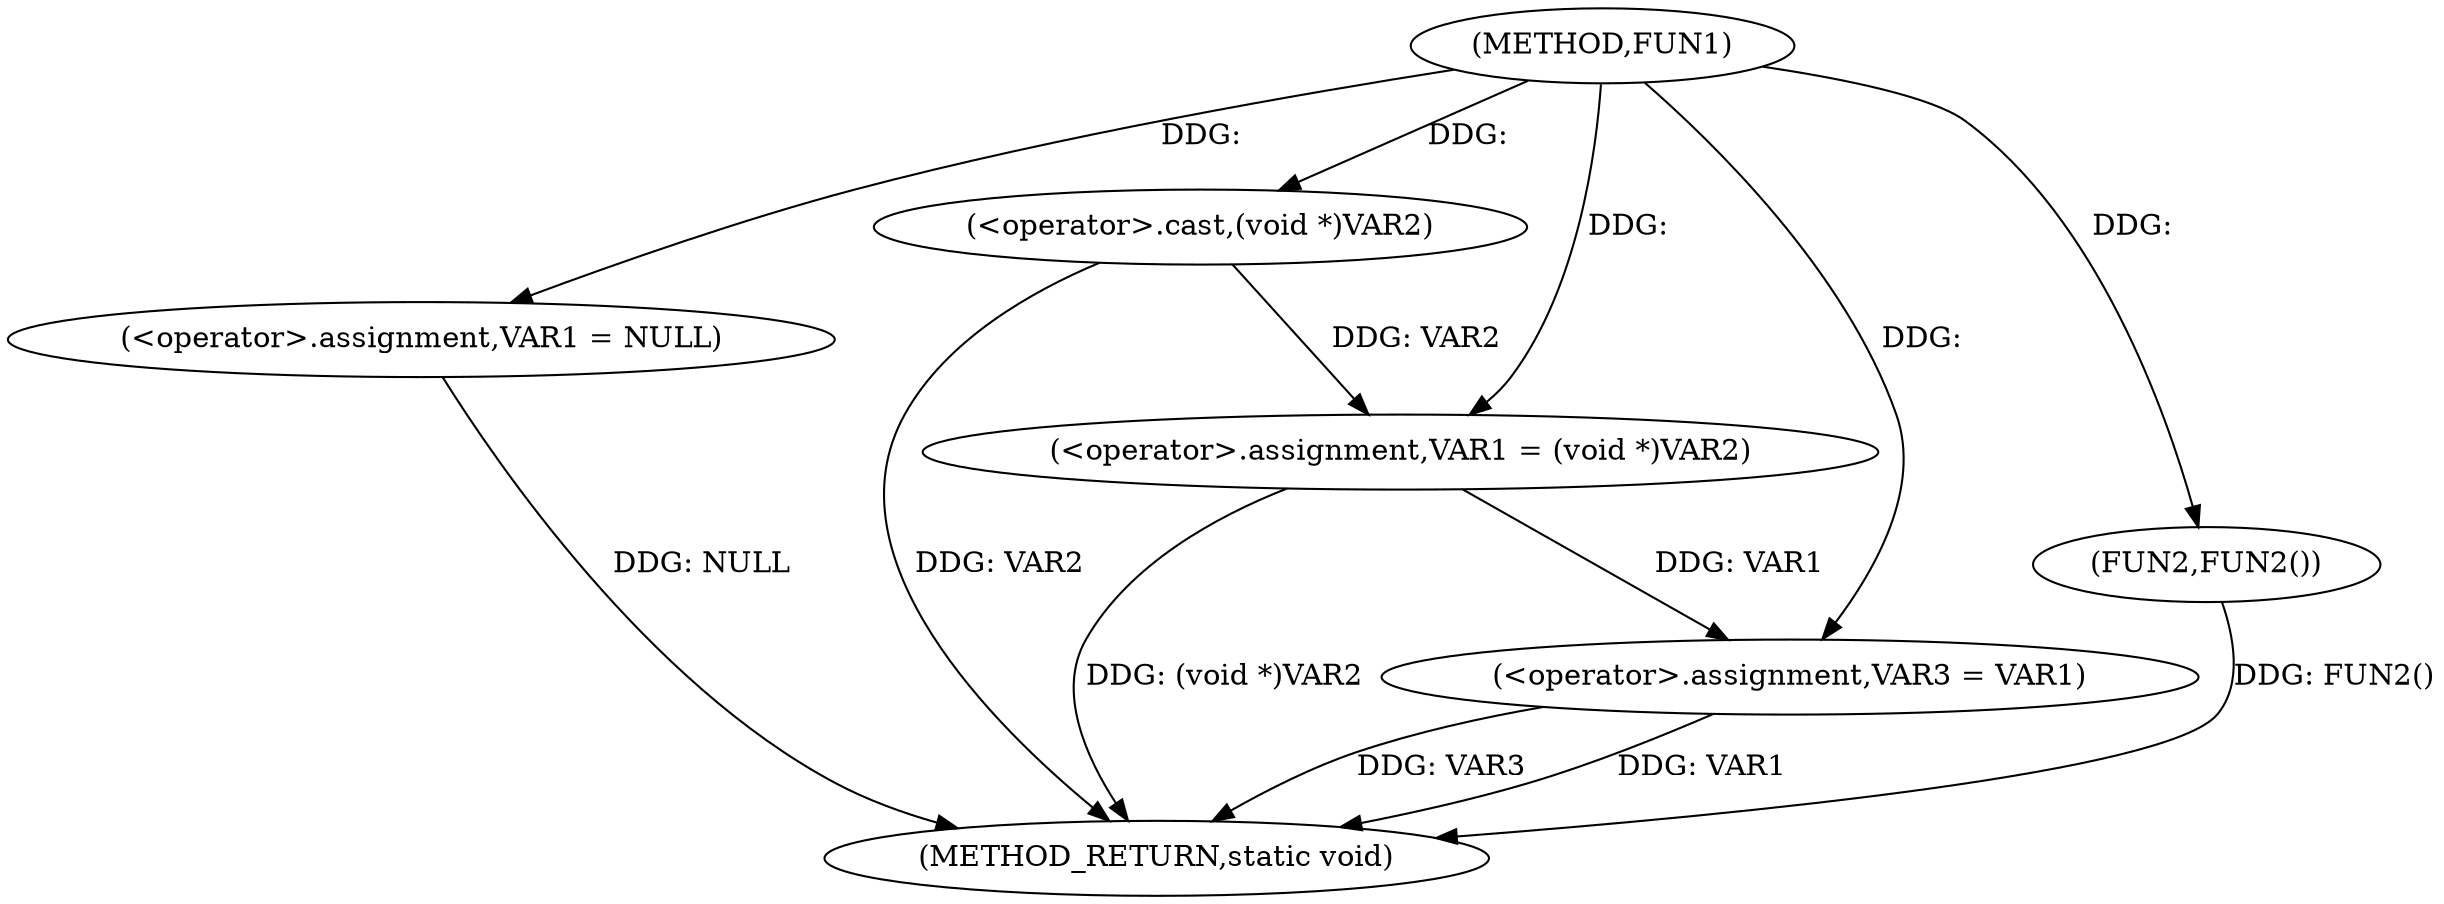 digraph FUN1 {  
"1000100" [label = "(METHOD,FUN1)" ]
"1000115" [label = "(METHOD_RETURN,static void)" ]
"1000103" [label = "(<operator>.assignment,VAR1 = NULL)" ]
"1000106" [label = "(<operator>.assignment,VAR1 = (void *)VAR2)" ]
"1000108" [label = "(<operator>.cast,(void *)VAR2)" ]
"1000111" [label = "(<operator>.assignment,VAR3 = VAR1)" ]
"1000114" [label = "(FUN2,FUN2())" ]
  "1000106" -> "1000115"  [ label = "DDG: (void *)VAR2"] 
  "1000103" -> "1000115"  [ label = "DDG: NULL"] 
  "1000114" -> "1000115"  [ label = "DDG: FUN2()"] 
  "1000111" -> "1000115"  [ label = "DDG: VAR3"] 
  "1000111" -> "1000115"  [ label = "DDG: VAR1"] 
  "1000108" -> "1000115"  [ label = "DDG: VAR2"] 
  "1000100" -> "1000103"  [ label = "DDG: "] 
  "1000108" -> "1000106"  [ label = "DDG: VAR2"] 
  "1000100" -> "1000106"  [ label = "DDG: "] 
  "1000100" -> "1000108"  [ label = "DDG: "] 
  "1000106" -> "1000111"  [ label = "DDG: VAR1"] 
  "1000100" -> "1000111"  [ label = "DDG: "] 
  "1000100" -> "1000114"  [ label = "DDG: "] 
}
